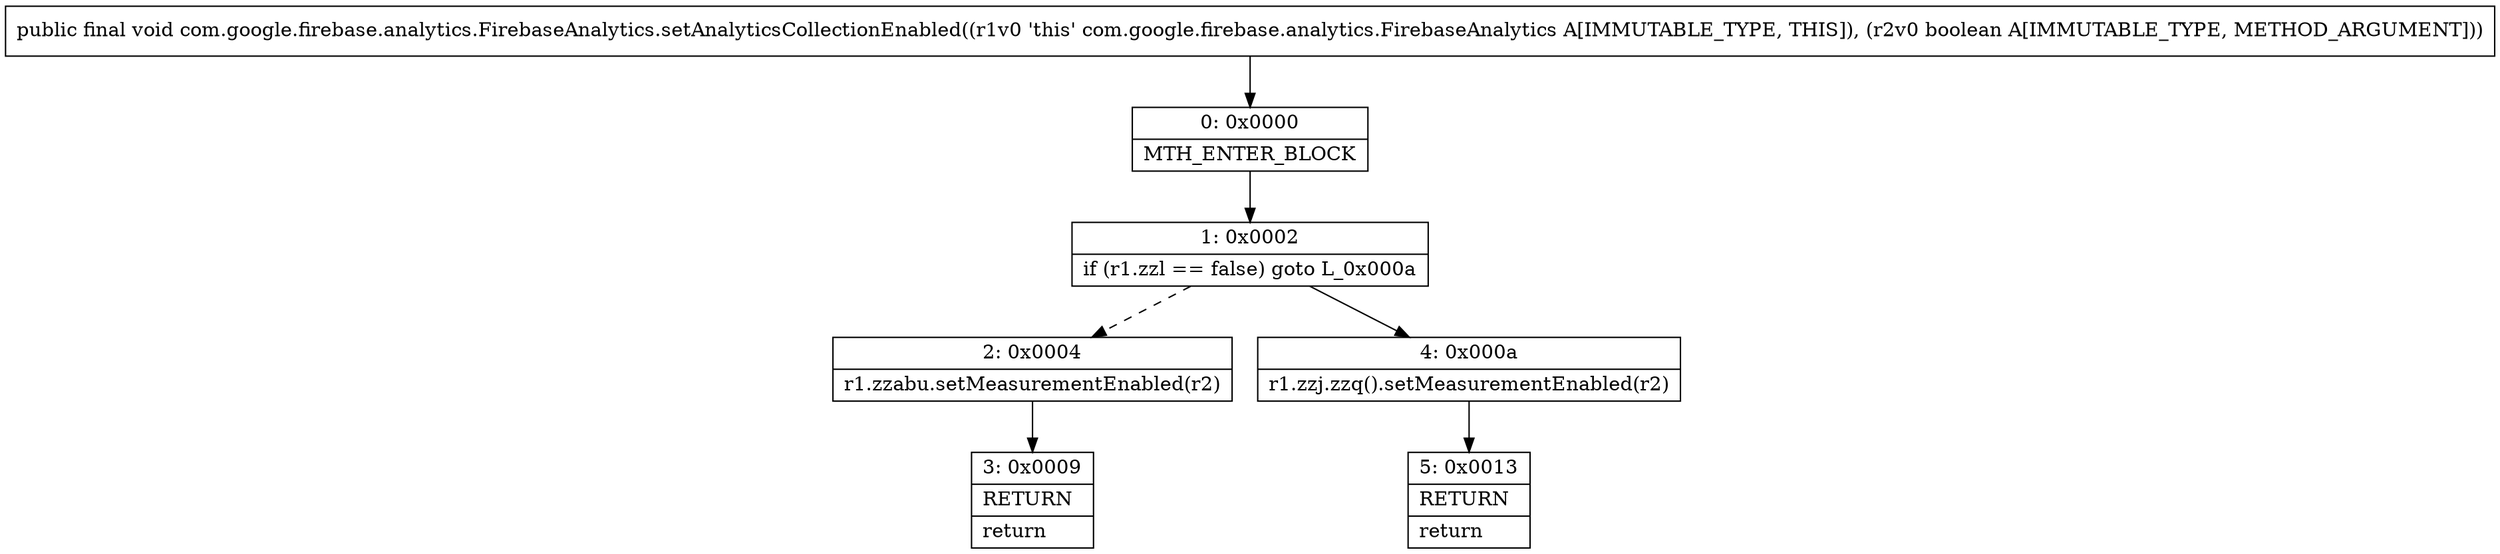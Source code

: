 digraph "CFG forcom.google.firebase.analytics.FirebaseAnalytics.setAnalyticsCollectionEnabled(Z)V" {
Node_0 [shape=record,label="{0\:\ 0x0000|MTH_ENTER_BLOCK\l}"];
Node_1 [shape=record,label="{1\:\ 0x0002|if (r1.zzl == false) goto L_0x000a\l}"];
Node_2 [shape=record,label="{2\:\ 0x0004|r1.zzabu.setMeasurementEnabled(r2)\l}"];
Node_3 [shape=record,label="{3\:\ 0x0009|RETURN\l|return\l}"];
Node_4 [shape=record,label="{4\:\ 0x000a|r1.zzj.zzq().setMeasurementEnabled(r2)\l}"];
Node_5 [shape=record,label="{5\:\ 0x0013|RETURN\l|return\l}"];
MethodNode[shape=record,label="{public final void com.google.firebase.analytics.FirebaseAnalytics.setAnalyticsCollectionEnabled((r1v0 'this' com.google.firebase.analytics.FirebaseAnalytics A[IMMUTABLE_TYPE, THIS]), (r2v0 boolean A[IMMUTABLE_TYPE, METHOD_ARGUMENT])) }"];
MethodNode -> Node_0;
Node_0 -> Node_1;
Node_1 -> Node_2[style=dashed];
Node_1 -> Node_4;
Node_2 -> Node_3;
Node_4 -> Node_5;
}


